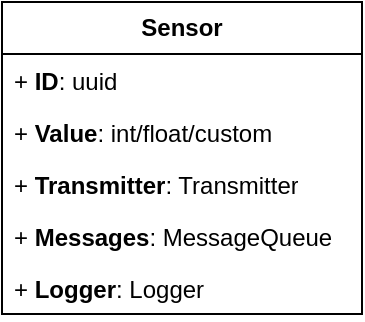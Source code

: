 <mxfile version="26.0.16">
  <diagram name="Page-1" id="sEHJJZgMtAMcnpSZAdJ-">
    <mxGraphModel dx="492" dy="570" grid="1" gridSize="10" guides="1" tooltips="1" connect="1" arrows="1" fold="1" page="1" pageScale="1" pageWidth="1100" pageHeight="850" math="0" shadow="0">
      <root>
        <mxCell id="0" />
        <mxCell id="1" parent="0" />
        <mxCell id="1b8SfVIh06EhEFkAnJV8-14" value="&lt;b&gt;Sensor&lt;/b&gt;" style="swimlane;fontStyle=0;childLayout=stackLayout;horizontal=1;startSize=26;fillColor=none;horizontalStack=0;resizeParent=1;resizeParentMax=0;resizeLast=0;collapsible=1;marginBottom=0;whiteSpace=wrap;html=1;" vertex="1" parent="1">
          <mxGeometry x="460" y="560" width="180" height="156" as="geometry" />
        </mxCell>
        <mxCell id="1b8SfVIh06EhEFkAnJV8-15" value="+ &lt;b&gt;ID&lt;/b&gt;: uuid" style="text;strokeColor=none;fillColor=none;align=left;verticalAlign=top;spacingLeft=4;spacingRight=4;overflow=hidden;rotatable=0;points=[[0,0.5],[1,0.5]];portConstraint=eastwest;whiteSpace=wrap;html=1;" vertex="1" parent="1b8SfVIh06EhEFkAnJV8-14">
          <mxGeometry y="26" width="180" height="26" as="geometry" />
        </mxCell>
        <mxCell id="1b8SfVIh06EhEFkAnJV8-16" value="+ &lt;b&gt;Value&lt;/b&gt;: int/float/custom" style="text;strokeColor=none;fillColor=none;align=left;verticalAlign=top;spacingLeft=4;spacingRight=4;overflow=hidden;rotatable=0;points=[[0,0.5],[1,0.5]];portConstraint=eastwest;whiteSpace=wrap;html=1;" vertex="1" parent="1b8SfVIh06EhEFkAnJV8-14">
          <mxGeometry y="52" width="180" height="26" as="geometry" />
        </mxCell>
        <mxCell id="1b8SfVIh06EhEFkAnJV8-17" value="+ &lt;b&gt;Transmitter&lt;/b&gt;: Transmitter" style="text;strokeColor=none;fillColor=none;align=left;verticalAlign=top;spacingLeft=4;spacingRight=4;overflow=hidden;rotatable=0;points=[[0,0.5],[1,0.5]];portConstraint=eastwest;whiteSpace=wrap;html=1;" vertex="1" parent="1b8SfVIh06EhEFkAnJV8-14">
          <mxGeometry y="78" width="180" height="26" as="geometry" />
        </mxCell>
        <mxCell id="1b8SfVIh06EhEFkAnJV8-18" value="+ &lt;b&gt;Messages&lt;/b&gt;: MessageQueue" style="text;strokeColor=none;fillColor=none;align=left;verticalAlign=top;spacingLeft=4;spacingRight=4;overflow=hidden;rotatable=0;points=[[0,0.5],[1,0.5]];portConstraint=eastwest;whiteSpace=wrap;html=1;" vertex="1" parent="1b8SfVIh06EhEFkAnJV8-14">
          <mxGeometry y="104" width="180" height="26" as="geometry" />
        </mxCell>
        <mxCell id="1b8SfVIh06EhEFkAnJV8-19" value="+ &lt;b&gt;Logger&lt;/b&gt;: Logger" style="text;strokeColor=none;fillColor=none;align=left;verticalAlign=top;spacingLeft=4;spacingRight=4;overflow=hidden;rotatable=0;points=[[0,0.5],[1,0.5]];portConstraint=eastwest;whiteSpace=wrap;html=1;" vertex="1" parent="1b8SfVIh06EhEFkAnJV8-14">
          <mxGeometry y="130" width="180" height="26" as="geometry" />
        </mxCell>
      </root>
    </mxGraphModel>
  </diagram>
</mxfile>
